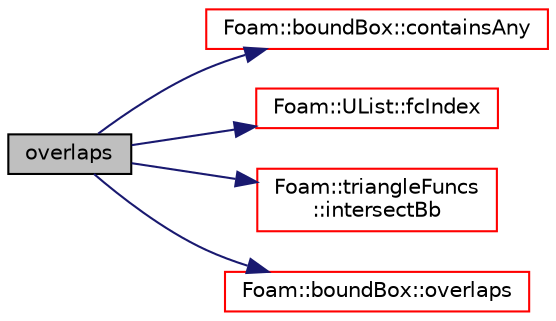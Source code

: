digraph "overlaps"
{
  bgcolor="transparent";
  edge [fontname="Helvetica",fontsize="10",labelfontname="Helvetica",labelfontsize="10"];
  node [fontname="Helvetica",fontsize="10",shape=record];
  rankdir="LR";
  Node1 [label="overlaps",height=0.2,width=0.4,color="black", fillcolor="grey75", style="filled", fontcolor="black"];
  Node1 -> Node2 [color="midnightblue",fontsize="10",style="solid",fontname="Helvetica"];
  Node2 [label="Foam::boundBox::containsAny",height=0.2,width=0.4,color="red",URL="$a00153.html#a33697aee9740c35704b44ef123da61fd",tooltip="Contains any of the points? (inside or on edge) "];
  Node1 -> Node3 [color="midnightblue",fontsize="10",style="solid",fontname="Helvetica"];
  Node3 [label="Foam::UList::fcIndex",height=0.2,width=0.4,color="red",URL="$a02847.html#af4d05e19e6cdc80f0c7acd5bbe250f69",tooltip="Return the forward circular index, i.e. the next index. "];
  Node1 -> Node4 [color="midnightblue",fontsize="10",style="solid",fontname="Helvetica"];
  Node4 [label="Foam::triangleFuncs\l::intersectBb",height=0.2,width=0.4,color="red",URL="$a02771.html#a61b27a9e34057e49b2263d2ecd01144c",tooltip="Does triangle intersect bounding box. "];
  Node1 -> Node5 [color="midnightblue",fontsize="10",style="solid",fontname="Helvetica"];
  Node5 [label="Foam::boundBox::overlaps",height=0.2,width=0.4,color="red",URL="$a00153.html#ae46b6d265737ebf3cade1949d0be48f0",tooltip="Overlaps/touches boundingBox? "];
}

